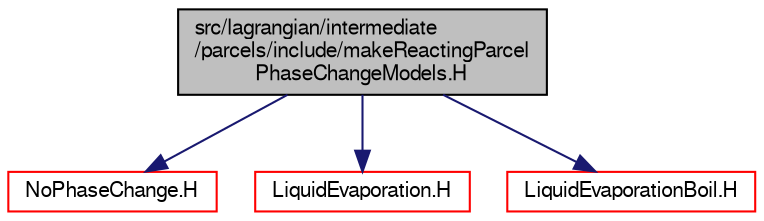 digraph "src/lagrangian/intermediate/parcels/include/makeReactingParcelPhaseChangeModels.H"
{
  bgcolor="transparent";
  edge [fontname="FreeSans",fontsize="10",labelfontname="FreeSans",labelfontsize="10"];
  node [fontname="FreeSans",fontsize="10",shape=record];
  Node0 [label="src/lagrangian/intermediate\l/parcels/include/makeReactingParcel\lPhaseChangeModels.H",height=0.2,width=0.4,color="black", fillcolor="grey75", style="filled", fontcolor="black"];
  Node0 -> Node1 [color="midnightblue",fontsize="10",style="solid",fontname="FreeSans"];
  Node1 [label="NoPhaseChange.H",height=0.2,width=0.4,color="red",URL="$a06230.html"];
  Node0 -> Node89 [color="midnightblue",fontsize="10",style="solid",fontname="FreeSans"];
  Node89 [label="LiquidEvaporation.H",height=0.2,width=0.4,color="red",URL="$a06218.html"];
  Node0 -> Node122 [color="midnightblue",fontsize="10",style="solid",fontname="FreeSans"];
  Node122 [label="LiquidEvaporationBoil.H",height=0.2,width=0.4,color="red",URL="$a06224.html"];
}
